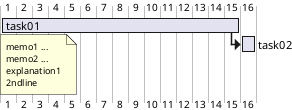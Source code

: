 @startgantt
[task01] lasts 15 days
note bottom
    memo1 ...
    memo2 ...
    explanation1
    2ndline
end note
[task01] -> [task02]
@endgantt